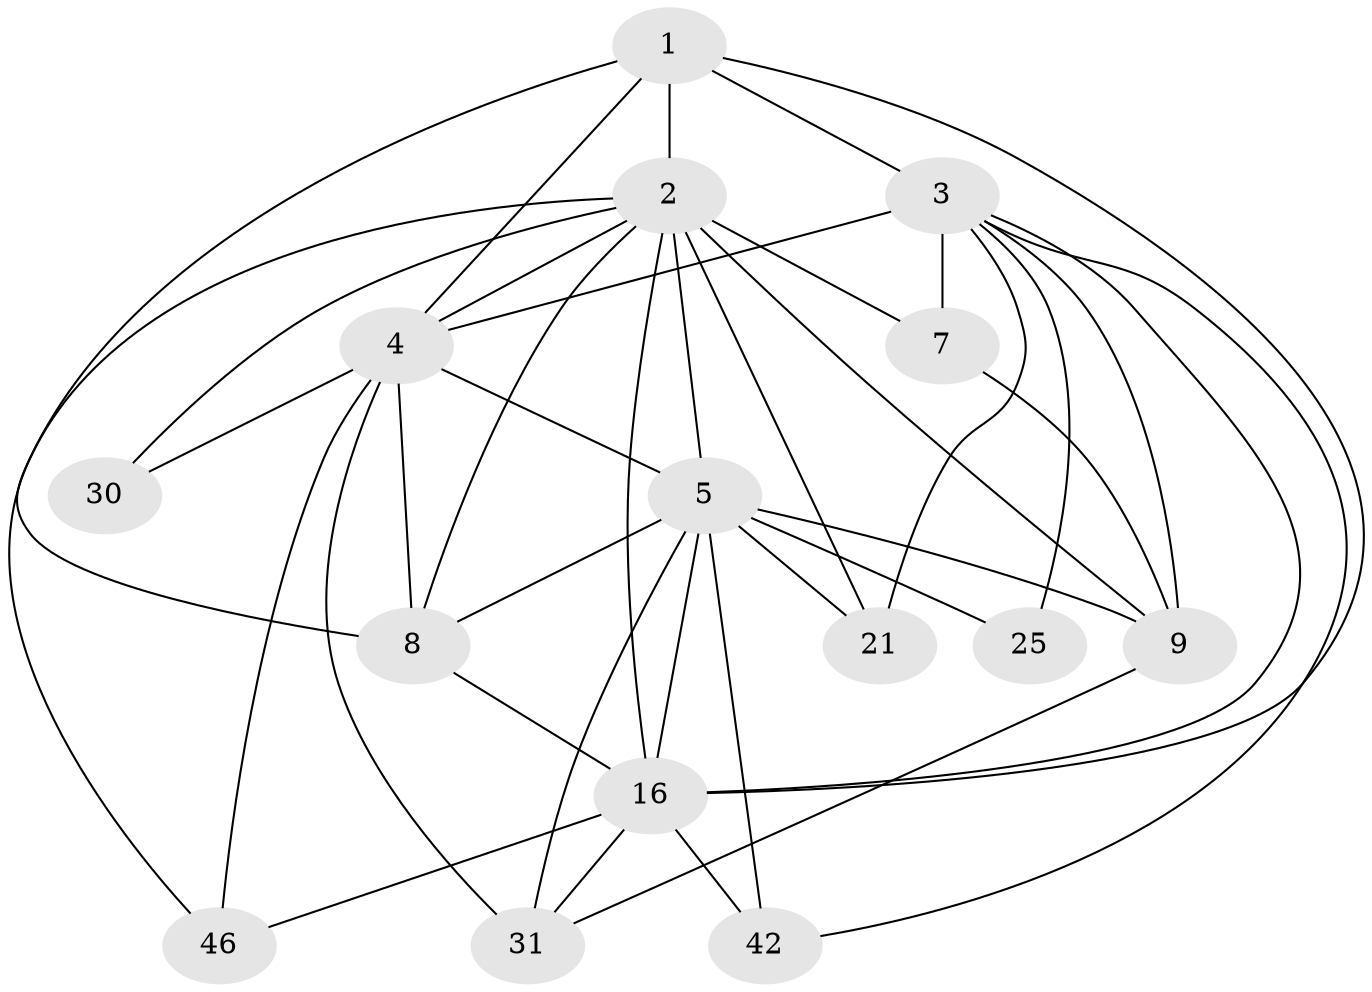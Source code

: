 // original degree distribution, {5: 0.17647058823529413, 4: 0.27450980392156865, 7: 0.0784313725490196, 2: 0.11764705882352941, 3: 0.29411764705882354, 6: 0.058823529411764705}
// Generated by graph-tools (version 1.1) at 2025/18/03/04/25 18:18:36]
// undirected, 15 vertices, 39 edges
graph export_dot {
graph [start="1"]
  node [color=gray90,style=filled];
  1 [super="+33+17"];
  2 [super="+6+11"];
  3 [super="+37+23+13"];
  4 [super="+39+14+49"];
  5 [super="+18+24+32+45+10"];
  7 [super="+29"];
  8 [super="+41"];
  9 [super="+12+36"];
  16 [super="+22"];
  21 [super="+27"];
  25;
  30;
  31 [super="+50"];
  42;
  46;
  1 -- 16;
  1 -- 2 [weight=3];
  1 -- 4 [weight=2];
  1 -- 3;
  1 -- 8;
  2 -- 8 [weight=3];
  2 -- 46;
  2 -- 9 [weight=2];
  2 -- 16;
  2 -- 30;
  2 -- 5 [weight=5];
  2 -- 7;
  2 -- 4;
  2 -- 21;
  3 -- 16;
  3 -- 9;
  3 -- 42;
  3 -- 25;
  3 -- 4 [weight=4];
  3 -- 7 [weight=2];
  3 -- 21;
  4 -- 5 [weight=2];
  4 -- 8;
  4 -- 30;
  4 -- 46;
  4 -- 31 [weight=2];
  5 -- 31 [weight=2];
  5 -- 16 [weight=2];
  5 -- 21 [weight=4];
  5 -- 9 [weight=2];
  5 -- 42;
  5 -- 25;
  5 -- 8 [weight=2];
  7 -- 9;
  8 -- 16;
  9 -- 31 [weight=2];
  16 -- 31;
  16 -- 42;
  16 -- 46;
}
